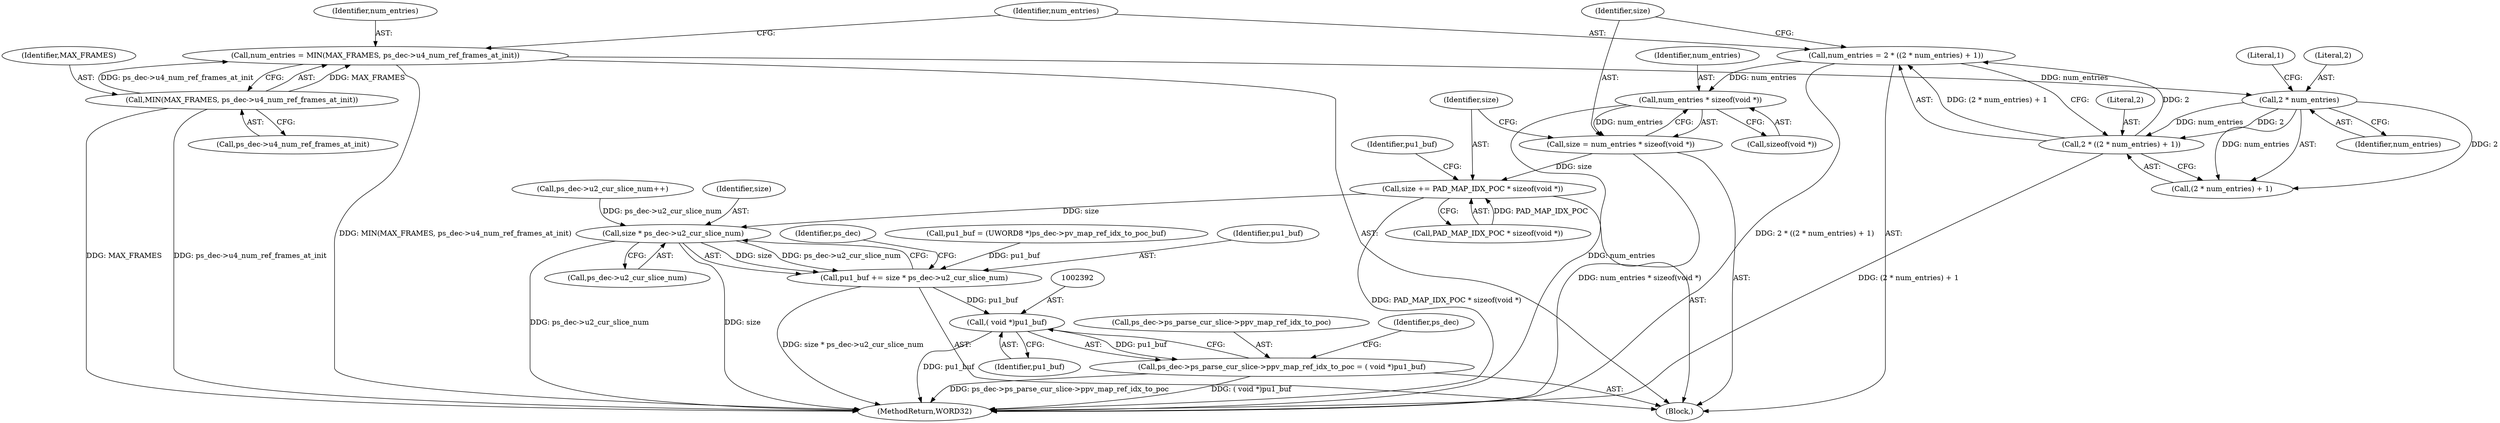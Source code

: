 digraph "0_Android_0b23c81c3dd9ec38f7e6806a3955fed1925541a0_2@API" {
"1002361" [label="(Call,num_entries * sizeof(void *))"];
"1002350" [label="(Call,num_entries = 2 * ((2 * num_entries) + 1))"];
"1002352" [label="(Call,2 * ((2 * num_entries) + 1))"];
"1002355" [label="(Call,2 * num_entries)"];
"1002343" [label="(Call,num_entries = MIN(MAX_FRAMES, ps_dec->u4_num_ref_frames_at_init))"];
"1002345" [label="(Call,MIN(MAX_FRAMES, ps_dec->u4_num_ref_frames_at_init))"];
"1002359" [label="(Call,size = num_entries * sizeof(void *))"];
"1002365" [label="(Call,size += PAD_MAP_IDX_POC * sizeof(void *))"];
"1002380" [label="(Call,size * ps_dec->u2_cur_slice_num)"];
"1002378" [label="(Call,pu1_buf += size * ps_dec->u2_cur_slice_num)"];
"1002391" [label="(Call,( void *)pu1_buf)"];
"1002385" [label="(Call,ps_dec->ps_parse_cur_slice->ppv_map_ref_idx_to_poc = ( void *)pu1_buf)"];
"1002358" [label="(Literal,1)"];
"1002365" [label="(Call,size += PAD_MAP_IDX_POC * sizeof(void *))"];
"1002589" [label="(MethodReturn,WORD32)"];
"1002391" [label="(Call,( void *)pu1_buf)"];
"1002367" [label="(Call,PAD_MAP_IDX_POC * sizeof(void *))"];
"1002366" [label="(Identifier,size)"];
"1002393" [label="(Identifier,pu1_buf)"];
"1002371" [label="(Call,pu1_buf = (UWORD8 *)ps_dec->pv_map_ref_idx_to_poc_buf)"];
"1002380" [label="(Call,size * ps_dec->u2_cur_slice_num)"];
"1002354" [label="(Call,(2 * num_entries) + 1)"];
"1002339" [label="(Block,)"];
"1002345" [label="(Call,MIN(MAX_FRAMES, ps_dec->u4_num_ref_frames_at_init))"];
"1002363" [label="(Call,sizeof(void *))"];
"1002386" [label="(Call,ps_dec->ps_parse_cur_slice->ppv_map_ref_idx_to_poc)"];
"1002357" [label="(Identifier,num_entries)"];
"1002385" [label="(Call,ps_dec->ps_parse_cur_slice->ppv_map_ref_idx_to_poc = ( void *)pu1_buf)"];
"1001266" [label="(Call,ps_dec->u2_cur_slice_num++)"];
"1002378" [label="(Call,pu1_buf += size * ps_dec->u2_cur_slice_num)"];
"1002347" [label="(Call,ps_dec->u4_num_ref_frames_at_init)"];
"1002382" [label="(Call,ps_dec->u2_cur_slice_num)"];
"1002352" [label="(Call,2 * ((2 * num_entries) + 1))"];
"1002355" [label="(Call,2 * num_entries)"];
"1002343" [label="(Call,num_entries = MIN(MAX_FRAMES, ps_dec->u4_num_ref_frames_at_init))"];
"1002356" [label="(Literal,2)"];
"1002360" [label="(Identifier,size)"];
"1002353" [label="(Literal,2)"];
"1002346" [label="(Identifier,MAX_FRAMES)"];
"1002381" [label="(Identifier,size)"];
"1002372" [label="(Identifier,pu1_buf)"];
"1002379" [label="(Identifier,pu1_buf)"];
"1002362" [label="(Identifier,num_entries)"];
"1002344" [label="(Identifier,num_entries)"];
"1002359" [label="(Call,size = num_entries * sizeof(void *))"];
"1002350" [label="(Call,num_entries = 2 * ((2 * num_entries) + 1))"];
"1002361" [label="(Call,num_entries * sizeof(void *))"];
"1002388" [label="(Identifier,ps_dec)"];
"1002351" [label="(Identifier,num_entries)"];
"1002396" [label="(Identifier,ps_dec)"];
"1002361" -> "1002359"  [label="AST: "];
"1002361" -> "1002363"  [label="CFG: "];
"1002362" -> "1002361"  [label="AST: "];
"1002363" -> "1002361"  [label="AST: "];
"1002359" -> "1002361"  [label="CFG: "];
"1002361" -> "1002589"  [label="DDG: num_entries"];
"1002361" -> "1002359"  [label="DDG: num_entries"];
"1002350" -> "1002361"  [label="DDG: num_entries"];
"1002350" -> "1002339"  [label="AST: "];
"1002350" -> "1002352"  [label="CFG: "];
"1002351" -> "1002350"  [label="AST: "];
"1002352" -> "1002350"  [label="AST: "];
"1002360" -> "1002350"  [label="CFG: "];
"1002350" -> "1002589"  [label="DDG: 2 * ((2 * num_entries) + 1)"];
"1002352" -> "1002350"  [label="DDG: 2"];
"1002352" -> "1002350"  [label="DDG: (2 * num_entries) + 1"];
"1002352" -> "1002354"  [label="CFG: "];
"1002353" -> "1002352"  [label="AST: "];
"1002354" -> "1002352"  [label="AST: "];
"1002352" -> "1002589"  [label="DDG: (2 * num_entries) + 1"];
"1002355" -> "1002352"  [label="DDG: 2"];
"1002355" -> "1002352"  [label="DDG: num_entries"];
"1002355" -> "1002354"  [label="AST: "];
"1002355" -> "1002357"  [label="CFG: "];
"1002356" -> "1002355"  [label="AST: "];
"1002357" -> "1002355"  [label="AST: "];
"1002358" -> "1002355"  [label="CFG: "];
"1002355" -> "1002354"  [label="DDG: 2"];
"1002355" -> "1002354"  [label="DDG: num_entries"];
"1002343" -> "1002355"  [label="DDG: num_entries"];
"1002343" -> "1002339"  [label="AST: "];
"1002343" -> "1002345"  [label="CFG: "];
"1002344" -> "1002343"  [label="AST: "];
"1002345" -> "1002343"  [label="AST: "];
"1002351" -> "1002343"  [label="CFG: "];
"1002343" -> "1002589"  [label="DDG: MIN(MAX_FRAMES, ps_dec->u4_num_ref_frames_at_init)"];
"1002345" -> "1002343"  [label="DDG: MAX_FRAMES"];
"1002345" -> "1002343"  [label="DDG: ps_dec->u4_num_ref_frames_at_init"];
"1002345" -> "1002347"  [label="CFG: "];
"1002346" -> "1002345"  [label="AST: "];
"1002347" -> "1002345"  [label="AST: "];
"1002345" -> "1002589"  [label="DDG: ps_dec->u4_num_ref_frames_at_init"];
"1002345" -> "1002589"  [label="DDG: MAX_FRAMES"];
"1002359" -> "1002339"  [label="AST: "];
"1002360" -> "1002359"  [label="AST: "];
"1002366" -> "1002359"  [label="CFG: "];
"1002359" -> "1002589"  [label="DDG: num_entries * sizeof(void *)"];
"1002359" -> "1002365"  [label="DDG: size"];
"1002365" -> "1002339"  [label="AST: "];
"1002365" -> "1002367"  [label="CFG: "];
"1002366" -> "1002365"  [label="AST: "];
"1002367" -> "1002365"  [label="AST: "];
"1002372" -> "1002365"  [label="CFG: "];
"1002365" -> "1002589"  [label="DDG: PAD_MAP_IDX_POC * sizeof(void *)"];
"1002367" -> "1002365"  [label="DDG: PAD_MAP_IDX_POC"];
"1002365" -> "1002380"  [label="DDG: size"];
"1002380" -> "1002378"  [label="AST: "];
"1002380" -> "1002382"  [label="CFG: "];
"1002381" -> "1002380"  [label="AST: "];
"1002382" -> "1002380"  [label="AST: "];
"1002378" -> "1002380"  [label="CFG: "];
"1002380" -> "1002589"  [label="DDG: ps_dec->u2_cur_slice_num"];
"1002380" -> "1002589"  [label="DDG: size"];
"1002380" -> "1002378"  [label="DDG: size"];
"1002380" -> "1002378"  [label="DDG: ps_dec->u2_cur_slice_num"];
"1001266" -> "1002380"  [label="DDG: ps_dec->u2_cur_slice_num"];
"1002378" -> "1002339"  [label="AST: "];
"1002379" -> "1002378"  [label="AST: "];
"1002388" -> "1002378"  [label="CFG: "];
"1002378" -> "1002589"  [label="DDG: size * ps_dec->u2_cur_slice_num"];
"1002371" -> "1002378"  [label="DDG: pu1_buf"];
"1002378" -> "1002391"  [label="DDG: pu1_buf"];
"1002391" -> "1002385"  [label="AST: "];
"1002391" -> "1002393"  [label="CFG: "];
"1002392" -> "1002391"  [label="AST: "];
"1002393" -> "1002391"  [label="AST: "];
"1002385" -> "1002391"  [label="CFG: "];
"1002391" -> "1002589"  [label="DDG: pu1_buf"];
"1002391" -> "1002385"  [label="DDG: pu1_buf"];
"1002385" -> "1002339"  [label="AST: "];
"1002386" -> "1002385"  [label="AST: "];
"1002396" -> "1002385"  [label="CFG: "];
"1002385" -> "1002589"  [label="DDG: ( void *)pu1_buf"];
"1002385" -> "1002589"  [label="DDG: ps_dec->ps_parse_cur_slice->ppv_map_ref_idx_to_poc"];
}

